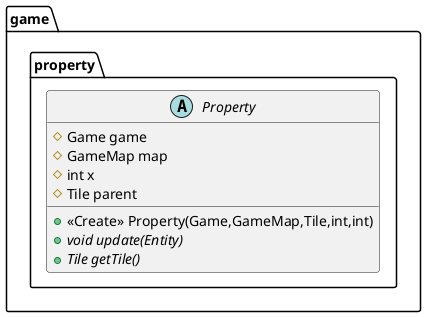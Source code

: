 @startuml
abstract class game.property.Property {
# Game game
# GameMap map
# int x
# Tile parent
+ <<Create>> Property(Game,GameMap,Tile,int,int)
+ {abstract}void update(Entity)
+ {abstract}Tile getTile()
}


@enduml